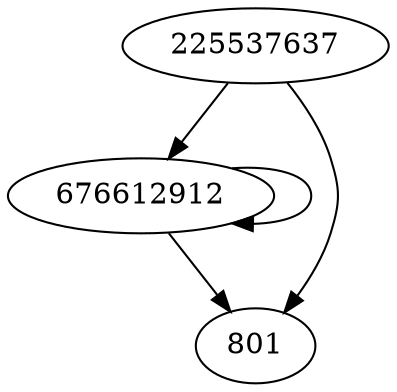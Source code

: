digraph  {
676612912;
801;
225537637;
676612912 -> 676612912;
676612912 -> 801;
225537637 -> 676612912;
225537637 -> 801;
}
